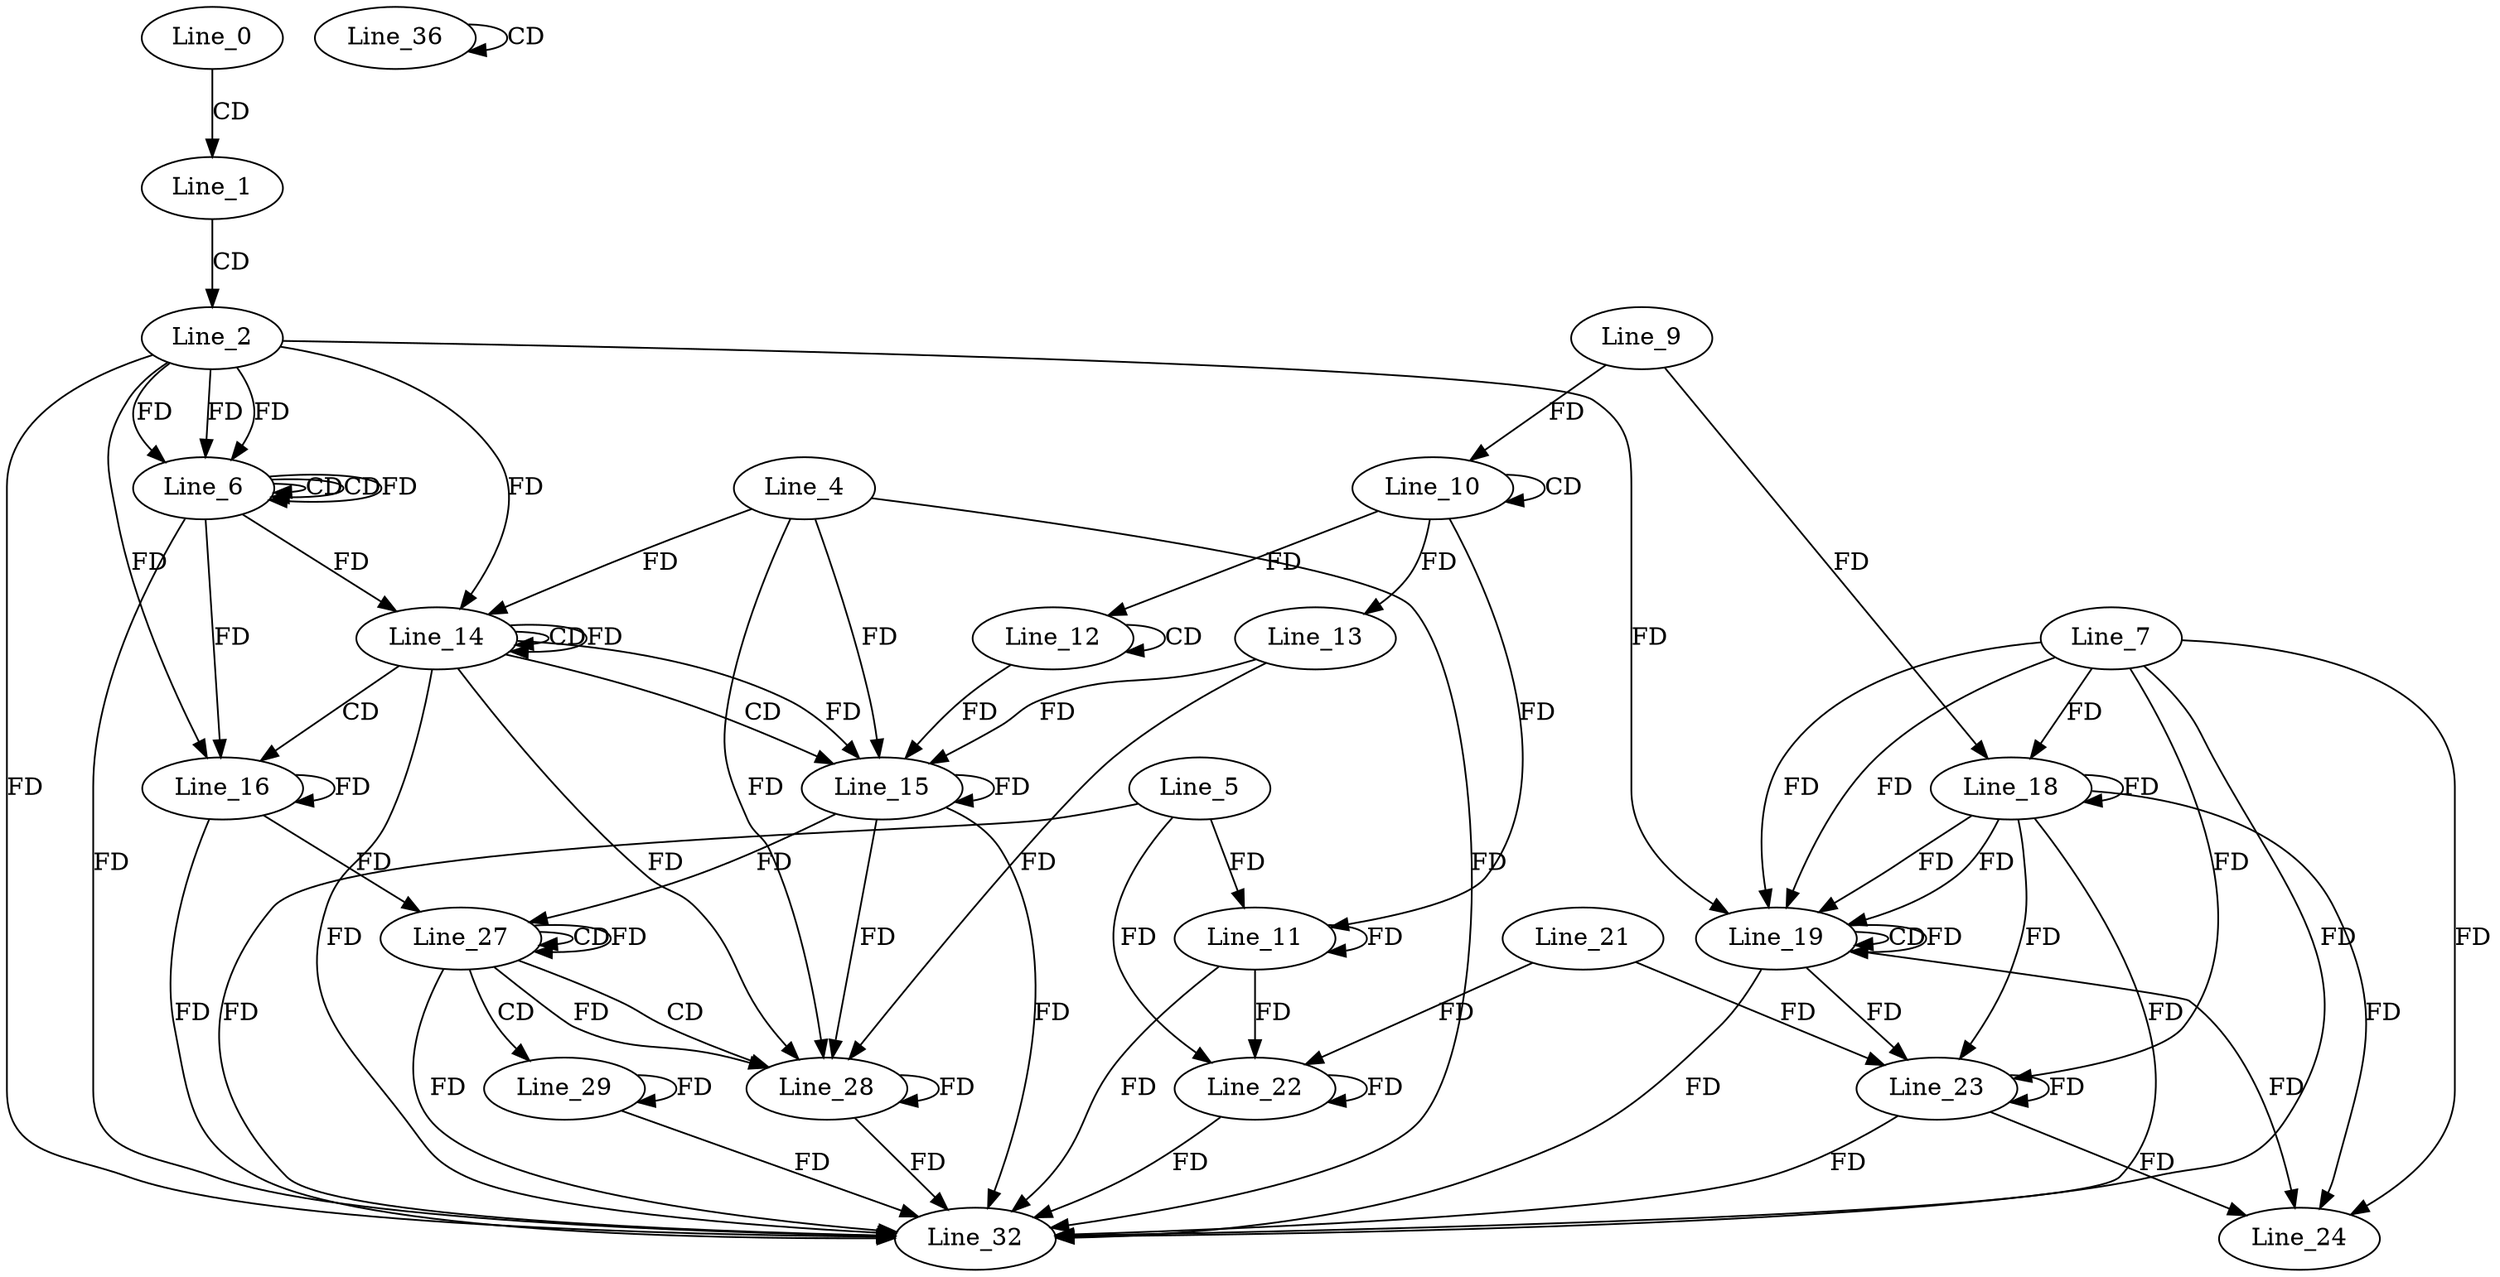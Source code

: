 digraph G {
  Line_0;
  Line_1;
  Line_2;
  Line_6;
  Line_6;
  Line_6;
  Line_10;
  Line_10;
  Line_9;
  Line_5;
  Line_11;
  Line_11;
  Line_12;
  Line_12;
  Line_13;
  Line_14;
  Line_14;
  Line_4;
  Line_15;
  Line_15;
  Line_13;
  Line_16;
  Line_16;
  Line_7;
  Line_18;
  Line_18;
  Line_19;
  Line_19;
  Line_19;
  Line_22;
  Line_21;
  Line_22;
  Line_23;
  Line_23;
  Line_24;
  Line_24;
  Line_27;
  Line_27;
  Line_28;
  Line_28;
  Line_29;
  Line_29;
  Line_32;
  Line_32;
  Line_36;
  Line_36;
  Line_0 -> Line_1 [ label="CD" ];
  Line_1 -> Line_2 [ label="CD" ];
  Line_2 -> Line_6 [ label="FD" ];
  Line_6 -> Line_6 [ label="CD" ];
  Line_2 -> Line_6 [ label="FD" ];
  Line_6 -> Line_6 [ label="CD" ];
  Line_2 -> Line_6 [ label="FD" ];
  Line_6 -> Line_6 [ label="FD" ];
  Line_10 -> Line_10 [ label="CD" ];
  Line_9 -> Line_10 [ label="FD" ];
  Line_5 -> Line_11 [ label="FD" ];
  Line_11 -> Line_11 [ label="FD" ];
  Line_10 -> Line_11 [ label="FD" ];
  Line_12 -> Line_12 [ label="CD" ];
  Line_10 -> Line_12 [ label="FD" ];
  Line_10 -> Line_13 [ label="FD" ];
  Line_2 -> Line_14 [ label="FD" ];
  Line_6 -> Line_14 [ label="FD" ];
  Line_14 -> Line_14 [ label="CD" ];
  Line_4 -> Line_14 [ label="FD" ];
  Line_14 -> Line_14 [ label="FD" ];
  Line_14 -> Line_15 [ label="CD" ];
  Line_4 -> Line_15 [ label="FD" ];
  Line_14 -> Line_15 [ label="FD" ];
  Line_15 -> Line_15 [ label="FD" ];
  Line_13 -> Line_15 [ label="FD" ];
  Line_12 -> Line_15 [ label="FD" ];
  Line_14 -> Line_16 [ label="CD" ];
  Line_2 -> Line_16 [ label="FD" ];
  Line_6 -> Line_16 [ label="FD" ];
  Line_16 -> Line_16 [ label="FD" ];
  Line_7 -> Line_18 [ label="FD" ];
  Line_18 -> Line_18 [ label="FD" ];
  Line_9 -> Line_18 [ label="FD" ];
  Line_7 -> Line_19 [ label="FD" ];
  Line_18 -> Line_19 [ label="FD" ];
  Line_19 -> Line_19 [ label="CD" ];
  Line_7 -> Line_19 [ label="FD" ];
  Line_18 -> Line_19 [ label="FD" ];
  Line_19 -> Line_19 [ label="FD" ];
  Line_2 -> Line_19 [ label="FD" ];
  Line_5 -> Line_22 [ label="FD" ];
  Line_11 -> Line_22 [ label="FD" ];
  Line_22 -> Line_22 [ label="FD" ];
  Line_21 -> Line_22 [ label="FD" ];
  Line_7 -> Line_23 [ label="FD" ];
  Line_18 -> Line_23 [ label="FD" ];
  Line_19 -> Line_23 [ label="FD" ];
  Line_23 -> Line_23 [ label="FD" ];
  Line_21 -> Line_23 [ label="FD" ];
  Line_7 -> Line_24 [ label="FD" ];
  Line_18 -> Line_24 [ label="FD" ];
  Line_19 -> Line_24 [ label="FD" ];
  Line_23 -> Line_24 [ label="FD" ];
  Line_16 -> Line_27 [ label="FD" ];
  Line_27 -> Line_27 [ label="CD" ];
  Line_15 -> Line_27 [ label="FD" ];
  Line_27 -> Line_27 [ label="FD" ];
  Line_27 -> Line_28 [ label="CD" ];
  Line_4 -> Line_28 [ label="FD" ];
  Line_14 -> Line_28 [ label="FD" ];
  Line_15 -> Line_28 [ label="FD" ];
  Line_27 -> Line_28 [ label="FD" ];
  Line_28 -> Line_28 [ label="FD" ];
  Line_13 -> Line_28 [ label="FD" ];
  Line_27 -> Line_29 [ label="CD" ];
  Line_29 -> Line_29 [ label="FD" ];
  Line_4 -> Line_32 [ label="FD" ];
  Line_14 -> Line_32 [ label="FD" ];
  Line_15 -> Line_32 [ label="FD" ];
  Line_27 -> Line_32 [ label="FD" ];
  Line_28 -> Line_32 [ label="FD" ];
  Line_2 -> Line_32 [ label="FD" ];
  Line_7 -> Line_32 [ label="FD" ];
  Line_18 -> Line_32 [ label="FD" ];
  Line_19 -> Line_32 [ label="FD" ];
  Line_23 -> Line_32 [ label="FD" ];
  Line_5 -> Line_32 [ label="FD" ];
  Line_11 -> Line_32 [ label="FD" ];
  Line_22 -> Line_32 [ label="FD" ];
  Line_6 -> Line_32 [ label="FD" ];
  Line_16 -> Line_32 [ label="FD" ];
  Line_29 -> Line_32 [ label="FD" ];
  Line_36 -> Line_36 [ label="CD" ];
}
